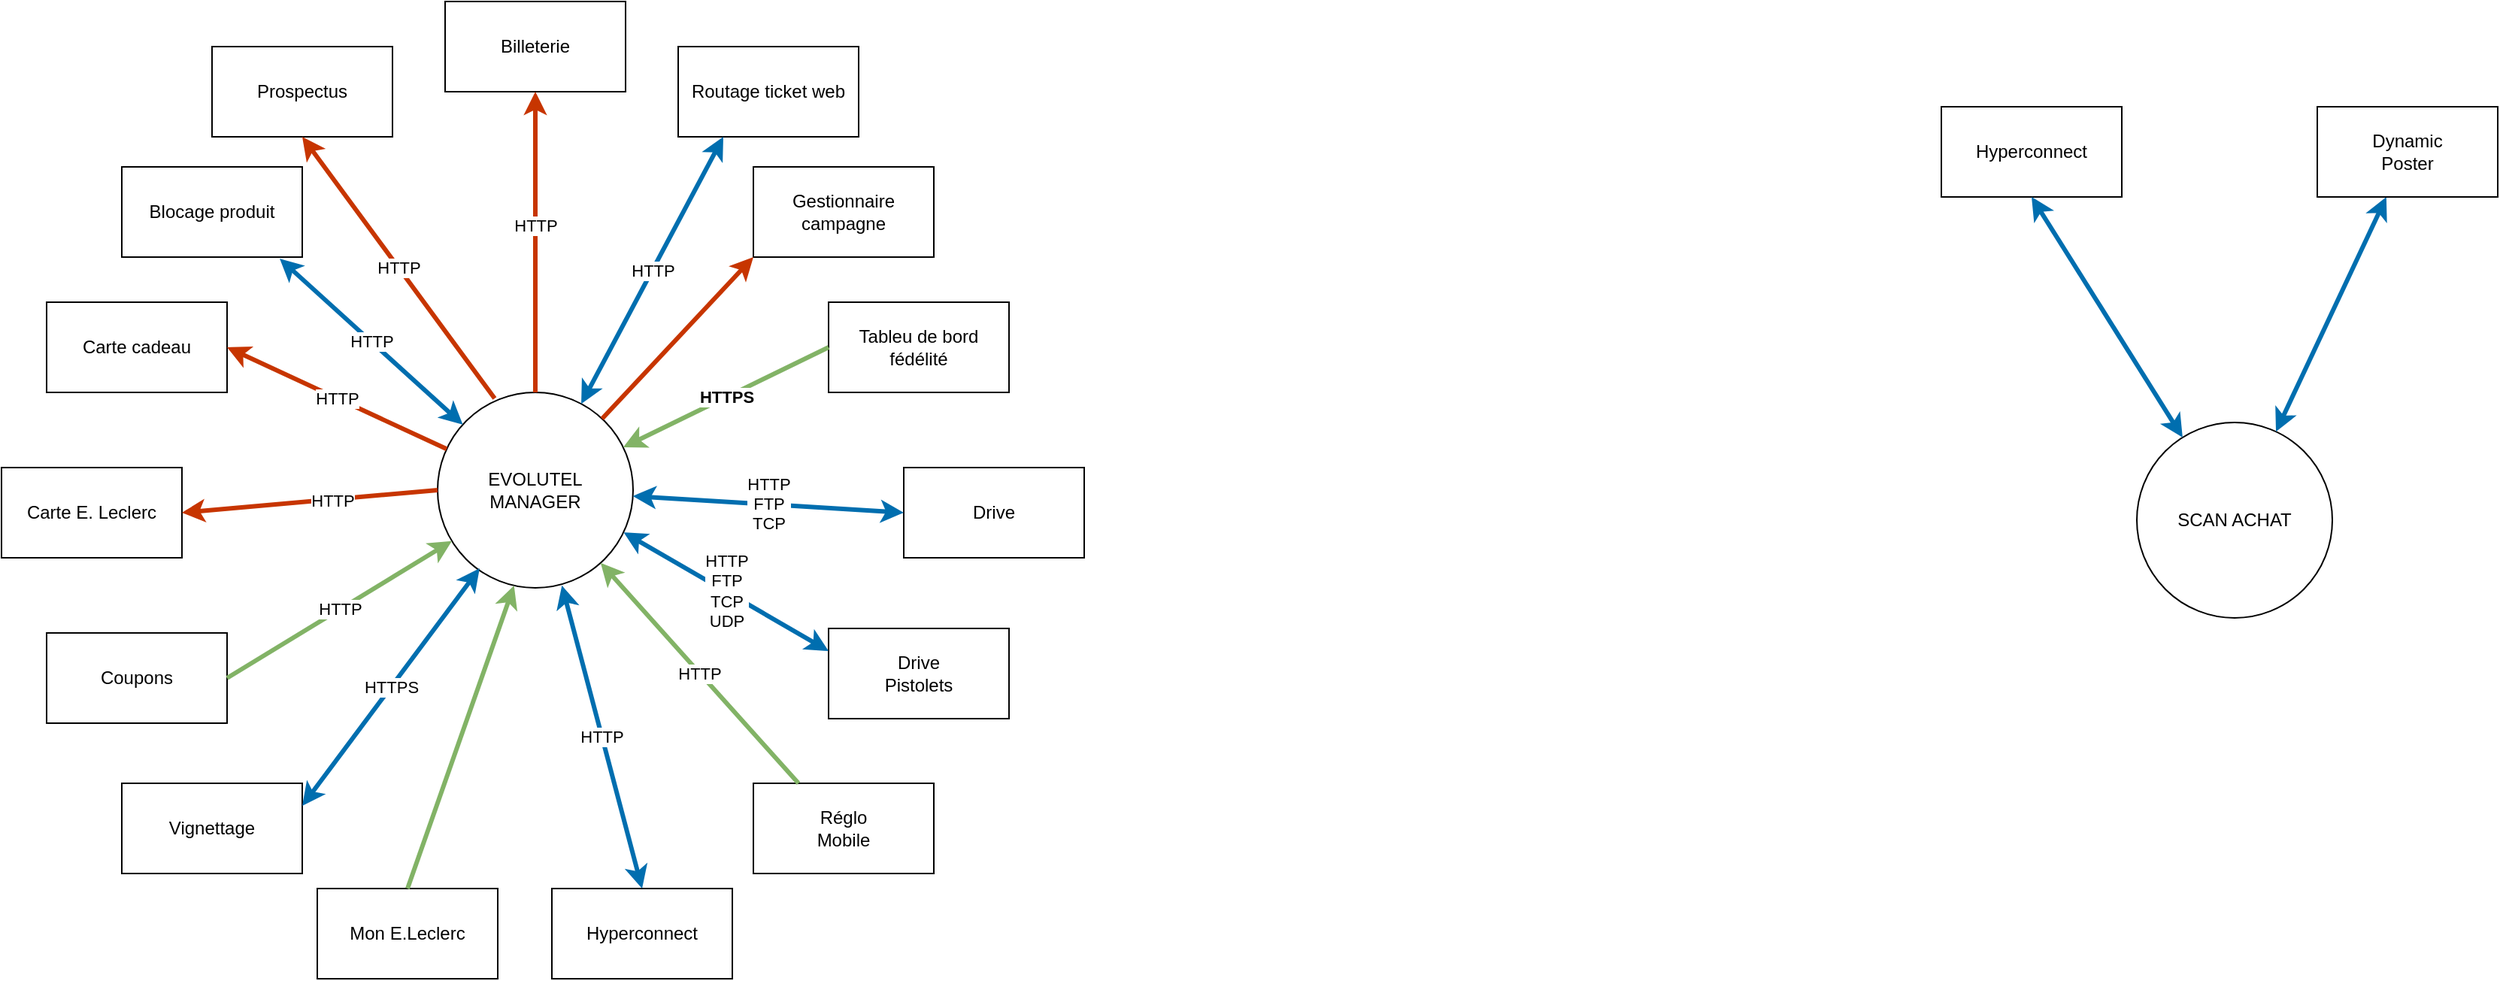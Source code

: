 <mxfile version="14.6.3" type="github" pages="5">
  <diagram name="Gobal" id="42789a77-a242-8287-6e28-9cd8cfd52e62">
    <mxGraphModel dx="1409" dy="1681" grid="1" gridSize="10" guides="1" tooltips="1" connect="1" arrows="1" fold="1" page="1" pageScale="1" pageWidth="1100" pageHeight="850" background="#ffffff" math="0" shadow="0">
      <root>
        <mxCell id="0" />
        <mxCell id="1" parent="0" />
        <mxCell id="cjUqeVApk2GWS8ht3CH_-1" value="Blocage produit" style="rounded=0;whiteSpace=wrap;html=1;" parent="1" vertex="1">
          <mxGeometry x="280" y="-670" width="120" height="60" as="geometry" />
        </mxCell>
        <mxCell id="cjUqeVApk2GWS8ht3CH_-2" value="Prospectus" style="rounded=0;whiteSpace=wrap;html=1;" parent="1" vertex="1">
          <mxGeometry x="340" y="-750" width="120" height="60" as="geometry" />
        </mxCell>
        <mxCell id="cjUqeVApk2GWS8ht3CH_-4" value="Tableu de bord&lt;br&gt;fédélité" style="rounded=0;whiteSpace=wrap;html=1;" parent="1" vertex="1">
          <mxGeometry x="750" y="-580" width="120" height="60" as="geometry" />
        </mxCell>
        <mxCell id="cjUqeVApk2GWS8ht3CH_-5" value="Coupons" style="rounded=0;whiteSpace=wrap;html=1;" parent="1" vertex="1">
          <mxGeometry x="230" y="-360" width="120" height="60" as="geometry" />
        </mxCell>
        <mxCell id="cjUqeVApk2GWS8ht3CH_-6" value="Drive" style="rounded=0;whiteSpace=wrap;html=1;" parent="1" vertex="1">
          <mxGeometry x="800" y="-470" width="120" height="60" as="geometry" />
        </mxCell>
        <mxCell id="cjUqeVApk2GWS8ht3CH_-7" value="Drive&lt;br&gt;Pistolets" style="rounded=0;whiteSpace=wrap;html=1;" parent="1" vertex="1">
          <mxGeometry x="750" y="-363" width="120" height="60" as="geometry" />
        </mxCell>
        <mxCell id="cjUqeVApk2GWS8ht3CH_-8" value="Mon E.Leclerc" style="rounded=0;whiteSpace=wrap;html=1;" parent="1" vertex="1">
          <mxGeometry x="410" y="-190" width="120" height="60" as="geometry" />
        </mxCell>
        <mxCell id="cjUqeVApk2GWS8ht3CH_-9" value="Carte cadeau" style="rounded=0;whiteSpace=wrap;html=1;" parent="1" vertex="1">
          <mxGeometry x="230" y="-580" width="120" height="60" as="geometry" />
        </mxCell>
        <mxCell id="cjUqeVApk2GWS8ht3CH_-10" value="Carte E. Leclerc" style="rounded=0;whiteSpace=wrap;html=1;" parent="1" vertex="1">
          <mxGeometry x="200" y="-470" width="120" height="60" as="geometry" />
        </mxCell>
        <mxCell id="cjUqeVApk2GWS8ht3CH_-12" value="Hyperconnect" style="rounded=0;whiteSpace=wrap;html=1;" parent="1" vertex="1">
          <mxGeometry x="566" y="-190" width="120" height="60" as="geometry" />
        </mxCell>
        <mxCell id="cjUqeVApk2GWS8ht3CH_-13" value="&lt;span&gt;Gestionnaire&lt;/span&gt;&lt;br&gt;&lt;span&gt;campagne&lt;/span&gt;" style="rounded=0;whiteSpace=wrap;html=1;" parent="1" vertex="1">
          <mxGeometry x="700" y="-670" width="120" height="60" as="geometry" />
        </mxCell>
        <mxCell id="cjUqeVApk2GWS8ht3CH_-14" value="&lt;span&gt;Réglo&lt;/span&gt;&lt;br&gt;&lt;span&gt;Mobile&lt;/span&gt;" style="rounded=0;whiteSpace=wrap;html=1;" parent="1" vertex="1">
          <mxGeometry x="700" y="-260" width="120" height="60" as="geometry" />
        </mxCell>
        <mxCell id="cjUqeVApk2GWS8ht3CH_-15" value="EVOLUTEL&lt;br&gt;MANAGER" style="ellipse;whiteSpace=wrap;html=1;aspect=fixed;" parent="1" vertex="1">
          <mxGeometry x="490" y="-520" width="130" height="130" as="geometry" />
        </mxCell>
        <mxCell id="cjUqeVApk2GWS8ht3CH_-18" value="Vignettage" style="rounded=0;whiteSpace=wrap;html=1;" parent="1" vertex="1">
          <mxGeometry x="280" y="-260" width="120" height="60" as="geometry" />
        </mxCell>
        <mxCell id="cjUqeVApk2GWS8ht3CH_-19" value="HTTP" style="endArrow=classic;startArrow=classic;html=1;entryX=0.875;entryY=1.017;entryDx=0;entryDy=0;entryPerimeter=0;jumpSize=6;strokeWidth=3;fillColor=#1ba1e2;strokeColor=#006EAF;" parent="1" source="cjUqeVApk2GWS8ht3CH_-15" target="cjUqeVApk2GWS8ht3CH_-1" edge="1">
          <mxGeometry width="50" height="50" relative="1" as="geometry">
            <mxPoint x="480" y="-510" as="sourcePoint" />
            <mxPoint x="530" y="-560" as="targetPoint" />
          </mxGeometry>
        </mxCell>
        <UserObject label="HTTP" link="data:page/id,YdfyU1ekPT_jXg1x4PKi" id="cjUqeVApk2GWS8ht3CH_-20">
          <mxCell style="endArrow=classic;html=1;entryX=0.5;entryY=1;entryDx=0;entryDy=0;fillColor=#fa6800;strokeColor=#C73500;strokeWidth=3;exitX=0.292;exitY=0.031;exitDx=0;exitDy=0;exitPerimeter=0;" parent="1" source="cjUqeVApk2GWS8ht3CH_-15" target="cjUqeVApk2GWS8ht3CH_-2" edge="1">
            <mxGeometry width="50" height="50" relative="1" as="geometry">
              <mxPoint x="520" y="-500" as="sourcePoint" />
              <mxPoint x="600" y="-540" as="targetPoint" />
            </mxGeometry>
          </mxCell>
        </UserObject>
        <mxCell id="cjUqeVApk2GWS8ht3CH_-21" value="HTTP" style="endArrow=classic;html=1;entryX=1;entryY=0.5;entryDx=0;entryDy=0;fillColor=#fa6800;strokeColor=#C73500;strokeWidth=3;" parent="1" source="cjUqeVApk2GWS8ht3CH_-15" target="cjUqeVApk2GWS8ht3CH_-9" edge="1">
          <mxGeometry width="50" height="50" relative="1" as="geometry">
            <mxPoint x="500" y="-330" as="sourcePoint" />
            <mxPoint x="550" y="-380" as="targetPoint" />
          </mxGeometry>
        </mxCell>
        <mxCell id="cjUqeVApk2GWS8ht3CH_-23" value="" style="endArrow=classic;html=1;entryX=1;entryY=0.5;entryDx=0;entryDy=0;exitX=0;exitY=0.5;exitDx=0;exitDy=0;fillColor=#fa6800;strokeColor=#C73500;strokeWidth=3;" parent="1" source="cjUqeVApk2GWS8ht3CH_-15" target="cjUqeVApk2GWS8ht3CH_-10" edge="1">
          <mxGeometry width="50" height="50" relative="1" as="geometry">
            <mxPoint x="460" y="-360" as="sourcePoint" />
            <mxPoint x="360" y="-450" as="targetPoint" />
          </mxGeometry>
        </mxCell>
        <mxCell id="MgCRQ_QrKGsALLO4jZwV-1" value="HTTP" style="edgeLabel;html=1;align=center;verticalAlign=middle;resizable=0;points=[];" parent="cjUqeVApk2GWS8ht3CH_-23" vertex="1" connectable="0">
          <mxGeometry x="-0.172" y="1" relative="1" as="geometry">
            <mxPoint as="offset" />
          </mxGeometry>
        </mxCell>
        <mxCell id="cjUqeVApk2GWS8ht3CH_-25" value="SCAN ACHAT" style="ellipse;whiteSpace=wrap;html=1;aspect=fixed;" parent="1" vertex="1">
          <mxGeometry x="1620" y="-500" width="130" height="130" as="geometry" />
        </mxCell>
        <mxCell id="cjUqeVApk2GWS8ht3CH_-26" value="" style="endArrow=classic;startArrow=classic;html=1;fillColor=#1ba1e2;strokeColor=#006EAF;strokeWidth=3;" parent="1" source="cjUqeVApk2GWS8ht3CH_-25" target="cjUqeVApk2GWS8ht3CH_-27" edge="1">
          <mxGeometry width="50" height="50" relative="1" as="geometry">
            <mxPoint x="1715" y="-270" as="sourcePoint" />
            <mxPoint x="1765" y="-320" as="targetPoint" />
          </mxGeometry>
        </mxCell>
        <mxCell id="cjUqeVApk2GWS8ht3CH_-27" value="Dynamic&lt;br&gt;Poster" style="rounded=0;whiteSpace=wrap;html=1;" parent="1" vertex="1">
          <mxGeometry x="1740" y="-710" width="120" height="60" as="geometry" />
        </mxCell>
        <mxCell id="cjUqeVApk2GWS8ht3CH_-28" value="HTTP" style="endArrow=classic;html=1;exitX=1;exitY=0.5;exitDx=0;exitDy=0;fillColor=#d5e8d4;strokeColor=#82b366;strokeWidth=3;" parent="1" source="cjUqeVApk2GWS8ht3CH_-5" target="cjUqeVApk2GWS8ht3CH_-15" edge="1">
          <mxGeometry width="50" height="50" relative="1" as="geometry">
            <mxPoint x="500" y="-330" as="sourcePoint" />
            <mxPoint x="550" y="-380" as="targetPoint" />
          </mxGeometry>
        </mxCell>
        <UserObject label="HTTP&lt;br&gt;FTP&lt;br&gt;TCP" link="data:page/id,6Y2IepYYaJpb-mFtjDg2" id="cjUqeVApk2GWS8ht3CH_-29">
          <mxCell style="endArrow=classic;startArrow=classic;html=1;entryX=0;entryY=0.5;entryDx=0;entryDy=0;jumpSize=6;strokeWidth=3;fillColor=#1ba1e2;strokeColor=#006EAF;" parent="1" source="cjUqeVApk2GWS8ht3CH_-15" target="cjUqeVApk2GWS8ht3CH_-6" edge="1">
            <mxGeometry width="50" height="50" relative="1" as="geometry">
              <mxPoint x="500" y="-330" as="sourcePoint" />
              <mxPoint x="550" y="-380" as="targetPoint" />
            </mxGeometry>
          </mxCell>
        </UserObject>
        <mxCell id="cjUqeVApk2GWS8ht3CH_-30" value="" style="endArrow=classic;html=1;entryX=0;entryY=1;entryDx=0;entryDy=0;fillColor=#fa6800;strokeColor=#C73500;strokeWidth=3;" parent="1" source="cjUqeVApk2GWS8ht3CH_-15" target="cjUqeVApk2GWS8ht3CH_-13" edge="1">
          <mxGeometry width="50" height="50" relative="1" as="geometry">
            <mxPoint x="500" y="-330" as="sourcePoint" />
            <mxPoint x="550" y="-380" as="targetPoint" />
          </mxGeometry>
        </mxCell>
        <mxCell id="cjUqeVApk2GWS8ht3CH_-32" value="" style="endArrow=classic;html=1;exitX=0.5;exitY=0;exitDx=0;exitDy=0;fillColor=#d5e8d4;strokeColor=#82b366;strokeWidth=3;entryX=0.391;entryY=0.988;entryDx=0;entryDy=0;entryPerimeter=0;" parent="1" source="cjUqeVApk2GWS8ht3CH_-8" target="cjUqeVApk2GWS8ht3CH_-15" edge="1">
          <mxGeometry width="50" height="50" relative="1" as="geometry">
            <mxPoint x="490" y="-200" as="sourcePoint" />
            <mxPoint x="550" y="-363" as="targetPoint" />
          </mxGeometry>
        </mxCell>
        <mxCell id="cjUqeVApk2GWS8ht3CH_-33" value="Routage ticket web" style="rounded=0;whiteSpace=wrap;html=1;" parent="1" vertex="1">
          <mxGeometry x="650" y="-750" width="120" height="60" as="geometry" />
        </mxCell>
        <mxCell id="cjUqeVApk2GWS8ht3CH_-34" value="HTTP" style="endArrow=classic;startArrow=classic;html=1;entryX=0.636;entryY=0.988;entryDx=0;entryDy=0;exitX=0.5;exitY=0;exitDx=0;exitDy=0;jumpSize=6;strokeWidth=3;fillColor=#1ba1e2;strokeColor=#006EAF;entryPerimeter=0;" parent="1" source="cjUqeVApk2GWS8ht3CH_-12" target="cjUqeVApk2GWS8ht3CH_-15" edge="1">
          <mxGeometry width="50" height="50" relative="1" as="geometry">
            <mxPoint x="500" y="-330" as="sourcePoint" />
            <mxPoint x="550" y="-380" as="targetPoint" />
          </mxGeometry>
        </mxCell>
        <mxCell id="cjUqeVApk2GWS8ht3CH_-35" value="Hyperconnect" style="rounded=0;whiteSpace=wrap;html=1;" parent="1" vertex="1">
          <mxGeometry x="1490" y="-710" width="120" height="60" as="geometry" />
        </mxCell>
        <mxCell id="cjUqeVApk2GWS8ht3CH_-36" value="" style="endArrow=classic;startArrow=classic;html=1;entryX=0.5;entryY=1;entryDx=0;entryDy=0;fillColor=#1ba1e2;strokeColor=#006EAF;strokeWidth=3;" parent="1" source="cjUqeVApk2GWS8ht3CH_-25" target="cjUqeVApk2GWS8ht3CH_-35" edge="1">
          <mxGeometry width="50" height="50" relative="1" as="geometry">
            <mxPoint x="830" y="-340" as="sourcePoint" />
            <mxPoint x="880" y="-390" as="targetPoint" />
          </mxGeometry>
        </mxCell>
        <mxCell id="cjUqeVApk2GWS8ht3CH_-37" value="HTTP" style="endArrow=classic;html=1;exitX=0.25;exitY=0;exitDx=0;exitDy=0;fillColor=#d5e8d4;strokeColor=#82b366;strokeWidth=3;" parent="1" source="cjUqeVApk2GWS8ht3CH_-14" target="cjUqeVApk2GWS8ht3CH_-15" edge="1">
          <mxGeometry width="50" height="50" relative="1" as="geometry">
            <mxPoint x="500" y="-330" as="sourcePoint" />
            <mxPoint x="550" y="-380" as="targetPoint" />
          </mxGeometry>
        </mxCell>
        <mxCell id="cjUqeVApk2GWS8ht3CH_-38" value="HTTP" style="endArrow=classic;startArrow=classic;html=1;entryX=0.25;entryY=1;entryDx=0;entryDy=0;jumpSize=6;strokeWidth=3;fillColor=#1ba1e2;strokeColor=#006EAF;" parent="1" source="cjUqeVApk2GWS8ht3CH_-15" target="cjUqeVApk2GWS8ht3CH_-33" edge="1">
          <mxGeometry width="50" height="50" relative="1" as="geometry">
            <mxPoint x="500" y="-330" as="sourcePoint" />
            <mxPoint x="550" y="-380" as="targetPoint" />
          </mxGeometry>
        </mxCell>
        <mxCell id="cjUqeVApk2GWS8ht3CH_-39" value="&lt;b&gt;HTTPS&lt;/b&gt;" style="endArrow=classic;html=1;exitX=0;exitY=0.5;exitDx=0;exitDy=0;fillColor=#d5e8d4;strokeColor=#82b366;strokeWidth=3;" parent="1" source="cjUqeVApk2GWS8ht3CH_-4" target="cjUqeVApk2GWS8ht3CH_-15" edge="1">
          <mxGeometry width="50" height="50" relative="1" as="geometry">
            <mxPoint x="500" y="-330" as="sourcePoint" />
            <mxPoint x="550" y="-380" as="targetPoint" />
          </mxGeometry>
        </mxCell>
        <mxCell id="cjUqeVApk2GWS8ht3CH_-40" value="HTTPS" style="endArrow=classic;startArrow=classic;html=1;entryX=0.215;entryY=0.9;entryDx=0;entryDy=0;entryPerimeter=0;exitX=1;exitY=0.25;exitDx=0;exitDy=0;jumpSize=6;strokeWidth=3;fillColor=#1ba1e2;strokeColor=#006EAF;" parent="1" source="cjUqeVApk2GWS8ht3CH_-18" target="cjUqeVApk2GWS8ht3CH_-15" edge="1">
          <mxGeometry width="50" height="50" relative="1" as="geometry">
            <mxPoint x="390" y="-260" as="sourcePoint" />
            <mxPoint x="440" y="-310" as="targetPoint" />
          </mxGeometry>
        </mxCell>
        <mxCell id="WqXoFcMLrDLtS9n8bnBN-1" value="Billeterie" style="rounded=0;whiteSpace=wrap;html=1;" parent="1" vertex="1">
          <mxGeometry x="495" y="-780" width="120" height="60" as="geometry" />
        </mxCell>
        <mxCell id="d8QMvgP-kERJFUEV_VHJ-1" value="HTTP&lt;br&gt;FTP&lt;br&gt;TCP&lt;br&gt;UDP" style="endArrow=classic;startArrow=classic;html=1;entryX=0;entryY=0.25;entryDx=0;entryDy=0;jumpSize=6;strokeWidth=3;fillColor=#1ba1e2;strokeColor=#006EAF;exitX=0.952;exitY=0.716;exitDx=0;exitDy=0;exitPerimeter=0;" parent="1" source="cjUqeVApk2GWS8ht3CH_-15" target="cjUqeVApk2GWS8ht3CH_-7" edge="1">
          <mxGeometry width="50" height="50" relative="1" as="geometry">
            <mxPoint x="629.892" y="-441.256" as="sourcePoint" />
            <mxPoint x="810" y="-430" as="targetPoint" />
          </mxGeometry>
        </mxCell>
        <mxCell id="uPvuO11_hCRIIVHD5bkV-3" value="" style="endArrow=classic;html=1;entryX=0.5;entryY=1;entryDx=0;entryDy=0;exitX=0.5;exitY=0;exitDx=0;exitDy=0;fillColor=#fa6800;strokeColor=#C73500;strokeWidth=3;" parent="1" source="cjUqeVApk2GWS8ht3CH_-15" target="WqXoFcMLrDLtS9n8bnBN-1" edge="1">
          <mxGeometry width="50" height="50" relative="1" as="geometry">
            <mxPoint x="580.0" y="-580" as="sourcePoint" />
            <mxPoint x="410" y="-565" as="targetPoint" />
          </mxGeometry>
        </mxCell>
        <mxCell id="uPvuO11_hCRIIVHD5bkV-4" value="HTTP" style="edgeLabel;html=1;align=center;verticalAlign=middle;resizable=0;points=[];" parent="uPvuO11_hCRIIVHD5bkV-3" vertex="1" connectable="0">
          <mxGeometry x="-0.172" y="1" relative="1" as="geometry">
            <mxPoint x="1" y="-28" as="offset" />
          </mxGeometry>
        </mxCell>
      </root>
    </mxGraphModel>
  </diagram>
  <diagram id="6Y2IepYYaJpb-mFtjDg2" name="EVOMAN-Drive">
    <mxGraphModel dx="2238" dy="1949" grid="1" gridSize="10" guides="1" tooltips="1" connect="1" arrows="1" fold="1" page="1" pageScale="1" pageWidth="1169" pageHeight="827" math="0" shadow="0">
      <root>
        <mxCell id="P7PNoElViBj6p58eGYHZ-0" />
        <mxCell id="P7PNoElViBj6p58eGYHZ-1" parent="P7PNoElViBj6p58eGYHZ-0" />
        <mxCell id="BB9pNqMXX_WoXymn9vy_-0" value="PANAREA" style="rounded=0;whiteSpace=wrap;html=1;align=left;verticalAlign=top;fillColor=#fff2cc;strokeColor=#d6b656;" parent="P7PNoElViBj6p58eGYHZ-1" vertex="1">
          <mxGeometry x="30" y="-730" width="1110" height="117" as="geometry" />
        </mxCell>
        <mxCell id="BB9pNqMXX_WoXymn9vy_-1" value="EVOLUTEL MANAGER" style="rounded=0;whiteSpace=wrap;html=1;verticalAlign=bottom;align=left;fillColor=#d5e8d4;strokeColor=#82b366;" parent="P7PNoElViBj6p58eGYHZ-1" vertex="1">
          <mxGeometry x="30" y="-450" width="1110" height="140" as="geometry" />
        </mxCell>
        <mxCell id="BB9pNqMXX_WoXymn9vy_-3" value="Drive" style="rounded=0;whiteSpace=wrap;html=1;fillColor=#dae8fc;strokeColor=#6c8ebf;" parent="P7PNoElViBj6p58eGYHZ-1" vertex="1">
          <mxGeometry x="30" y="-810" width="1110" height="30" as="geometry" />
        </mxCell>
        <mxCell id="BB9pNqMXX_WoXymn9vy_-4" value="Http 7019&lt;br&gt;Récupération données carte fidélité&lt;br&gt;(Soldes des cumuls locaux)" style="endArrow=classic;html=1;strokeWidth=3;entryX=0.074;entryY=0.009;entryDx=0;entryDy=0;entryPerimeter=0;" parent="P7PNoElViBj6p58eGYHZ-1" target="uTbzS9QQslVWUcKv1aM8-0" edge="1">
          <mxGeometry x="-0.369" y="9" width="50" height="50" relative="1" as="geometry">
            <mxPoint x="149" y="-640" as="sourcePoint" />
            <mxPoint x="210" y="-500" as="targetPoint" />
            <mxPoint as="offset" />
          </mxGeometry>
        </mxCell>
        <mxCell id="uTbzS9QQslVWUcKv1aM8-0" value="Services applicatifs" style="rounded=1;whiteSpace=wrap;html=1;align=center;" parent="P7PNoElViBj6p58eGYHZ-1" vertex="1">
          <mxGeometry x="100" y="-415" width="610" height="60" as="geometry" />
        </mxCell>
        <mxCell id="AcMeh0lvonfxq2-QzB9D-0" value="FTP 21&lt;br&gt;Exportation fichiers &lt;br&gt;assortiments" style="endArrow=classic;html=1;strokeWidth=3;entryX=0.285;entryY=0.033;entryDx=0;entryDy=0;entryPerimeter=0;" parent="P7PNoElViBj6p58eGYHZ-1" edge="1">
          <mxGeometry x="0.318" width="50" height="50" relative="1" as="geometry">
            <mxPoint x="481" y="-630" as="sourcePoint" />
            <mxPoint x="481.43" y="-415.02" as="targetPoint" />
            <mxPoint as="offset" />
          </mxGeometry>
        </mxCell>
        <mxCell id="AcMeh0lvonfxq2-QzB9D-2" value="TCP 1008&lt;br&gt;Exportation&amp;nbsp;&lt;br&gt;tickets à consolider" style="endArrow=classic;html=1;strokeWidth=3;" parent="P7PNoElViBj6p58eGYHZ-1" edge="1">
          <mxGeometry x="-0.339" y="-3" width="50" height="50" relative="1" as="geometry">
            <mxPoint x="588" y="-630" as="sourcePoint" />
            <mxPoint x="588.48" y="-415" as="targetPoint" />
            <mxPoint as="offset" />
          </mxGeometry>
        </mxCell>
        <mxCell id="AcMeh0lvonfxq2-QzB9D-3" value="TCP 1008&lt;br&gt;Réplication POS" style="endArrow=classic;html=1;strokeWidth=3;" parent="P7PNoElViBj6p58eGYHZ-1" edge="1">
          <mxGeometry x="0.343" y="-1" width="50" height="50" relative="1" as="geometry">
            <mxPoint x="670" y="-630" as="sourcePoint" />
            <mxPoint x="670" y="-417" as="targetPoint" />
            <mxPoint as="offset" />
          </mxGeometry>
        </mxCell>
        <mxCell id="BB9pNqMXX_WoXymn9vy_-6" value="SGBD&amp;nbsp;&lt;span&gt;MD*&lt;br&gt;&lt;/span&gt;DRIVE TRAITEMENT" style="rounded=1;whiteSpace=wrap;html=1;align=center;" parent="P7PNoElViBj6p58eGYHZ-1" vertex="1">
          <mxGeometry x="110" y="-690" width="610" height="60" as="geometry" />
        </mxCell>
        <mxCell id="5MegrP7S5qQtaMshxKmQ-1" value="SGBD&amp;nbsp;&lt;span&gt;MGT&lt;br&gt;&lt;/span&gt;DRIVE" style="rounded=1;whiteSpace=wrap;html=1;align=center;" parent="P7PNoElViBj6p58eGYHZ-1" vertex="1">
          <mxGeometry x="740" y="-690" width="370" height="60" as="geometry" />
        </mxCell>
        <mxCell id="5MegrP7S5qQtaMshxKmQ-2" value="TCP 7014&lt;br&gt;Envoi de message &lt;br&gt;push au portail" style="endArrow=classic;html=1;strokeWidth=3;" parent="P7PNoElViBj6p58eGYHZ-1" edge="1">
          <mxGeometry x="0.343" y="-1" width="50" height="50" relative="1" as="geometry">
            <mxPoint x="840" y="-628" as="sourcePoint" />
            <mxPoint x="840" y="-415" as="targetPoint" />
            <mxPoint as="offset" />
          </mxGeometry>
        </mxCell>
        <mxCell id="5MegrP7S5qQtaMshxKmQ-3" value="FTP 20&lt;br&gt;FTP Control" style="endArrow=classic;html=1;strokeWidth=3;exitX=0.269;exitY=0.028;exitDx=0;exitDy=0;entryX=0.25;entryY=1;entryDx=0;entryDy=0;exitPerimeter=0;" parent="P7PNoElViBj6p58eGYHZ-1" source="uTbzS9QQslVWUcKv1aM8-0" target="BB9pNqMXX_WoXymn9vy_-6" edge="1">
          <mxGeometry x="-0.204" y="1" width="50" height="50" relative="1" as="geometry">
            <mxPoint x="400" y="-628" as="sourcePoint" />
            <mxPoint x="340" y="-590" as="targetPoint" />
            <mxPoint as="offset" />
          </mxGeometry>
        </mxCell>
        <mxCell id="5MegrP7S5qQtaMshxKmQ-4" value="Intranet WebAPI" style="rounded=1;whiteSpace=wrap;html=1;align=center;" parent="P7PNoElViBj6p58eGYHZ-1" vertex="1">
          <mxGeometry x="740" y="-413" width="370" height="60" as="geometry" />
        </mxCell>
      </root>
    </mxGraphModel>
  </diagram>
  <diagram id="YdfyU1ekPT_jXg1x4PKi" name="EVOMAN-Prospectus">
    <mxGraphModel dx="1022" dy="1533" grid="1" gridSize="10" guides="1" tooltips="1" connect="1" arrows="1" fold="1" page="1" pageScale="1" pageWidth="1169" pageHeight="827" math="0" shadow="0">
      <root>
        <mxCell id="piz7WXBR5s2gl1tNJ_nh-0" />
        <mxCell id="piz7WXBR5s2gl1tNJ_nh-1" parent="piz7WXBR5s2gl1tNJ_nh-0" />
        <mxCell id="bNL38dug7IJ9PwPlVPA8-0" value="BIONI" style="rounded=0;whiteSpace=wrap;html=1;align=left;verticalAlign=top;" parent="piz7WXBR5s2gl1tNJ_nh-1" vertex="1">
          <mxGeometry x="60" y="-730" width="220" height="117" as="geometry" />
        </mxCell>
        <mxCell id="nBMwI2XKBR72Kw4rmZRW-1" value="EVOLUTEL MANAGER" style="rounded=0;whiteSpace=wrap;html=1;verticalAlign=bottom;align=left;" parent="piz7WXBR5s2gl1tNJ_nh-1" vertex="1">
          <mxGeometry x="30" y="-450" width="1110" height="140" as="geometry" />
        </mxCell>
        <mxCell id="nBMwI2XKBR72Kw4rmZRW-2" value="SGBD&lt;br&gt;BIONI-N001" style="ellipse;whiteSpace=wrap;html=1;" parent="piz7WXBR5s2gl1tNJ_nh-1" vertex="1">
          <mxGeometry x="110" y="-703" width="120" height="80" as="geometry" />
        </mxCell>
        <mxCell id="nBMwI2XKBR72Kw4rmZRW-3" value="Prospectus" style="rounded=0;whiteSpace=wrap;html=1;" parent="piz7WXBR5s2gl1tNJ_nh-1" vertex="1">
          <mxGeometry x="30" y="-810" width="1110" height="30" as="geometry" />
        </mxCell>
        <mxCell id="nBMwI2XKBR72Kw4rmZRW-4" value="Http&lt;br&gt;Récupération des prospectus &lt;br&gt;par le Kiosk" style="endArrow=classic;html=1;strokeWidth=3;" parent="piz7WXBR5s2gl1tNJ_nh-1" source="5DignP65wJc1-K_qdRmw-0" target="nBMwI2XKBR72Kw4rmZRW-2" edge="1">
          <mxGeometry width="50" height="50" relative="1" as="geometry">
            <mxPoint x="330" y="-570" as="sourcePoint" />
            <mxPoint x="380" y="-620" as="targetPoint" />
          </mxGeometry>
        </mxCell>
        <mxCell id="5DignP65wJc1-K_qdRmw-0" value="Services&lt;br&gt;Applicatifs" style="ellipse;whiteSpace=wrap;html=1;" parent="piz7WXBR5s2gl1tNJ_nh-1" vertex="1">
          <mxGeometry x="110" y="-440" width="120" height="80" as="geometry" />
        </mxCell>
      </root>
    </mxGraphModel>
  </diagram>
  <diagram id="aaZaYMJBjleXbrwLZoyh" name="EVOMAN-Blocage produit">
    <mxGraphModel dx="1022" dy="1533" grid="1" gridSize="10" guides="1" tooltips="1" connect="1" arrows="1" fold="1" page="1" pageScale="1" pageWidth="1169" pageHeight="827" math="0" shadow="0">
      <root>
        <mxCell id="RykjNJRXog3XL3GIuwE6-0" />
        <mxCell id="RykjNJRXog3XL3GIuwE6-1" parent="RykjNJRXog3XL3GIuwE6-0" />
        <mxCell id="FnQxHOIAw36WwaJKrpvX-0" value="" style="rounded=0;whiteSpace=wrap;html=1;align=left;verticalAlign=top;" parent="RykjNJRXog3XL3GIuwE6-1" vertex="1">
          <mxGeometry x="120" y="-700" width="350" height="220" as="geometry" />
        </mxCell>
        <mxCell id="FnQxHOIAw36WwaJKrpvX-1" value="EVOMAN1&lt;br&gt;EVO12-WEBAPI" style="rounded=0;whiteSpace=wrap;html=1;" parent="RykjNJRXog3XL3GIuwE6-1" vertex="1">
          <mxGeometry x="30" y="-280" width="610" height="140" as="geometry" />
        </mxCell>
        <mxCell id="FnQxHOIAw36WwaJKrpvX-2" value="SGBD" style="ellipse;whiteSpace=wrap;html=1;" parent="RykjNJRXog3XL3GIuwE6-1" vertex="1">
          <mxGeometry x="170" y="-570" width="270" height="80" as="geometry" />
        </mxCell>
        <mxCell id="FnQxHOIAw36WwaJKrpvX-3" value="Blocage produit" style="rounded=0;whiteSpace=wrap;html=1;" parent="RykjNJRXog3XL3GIuwE6-1" vertex="1">
          <mxGeometry x="20" y="-810" width="1120" height="30" as="geometry" />
        </mxCell>
        <mxCell id="FnQxHOIAw36WwaJKrpvX-4" value="Récupération ordre de rappel&lt;br&gt;+ PDF ou doucment" style="endArrow=classic;html=1;strokeWidth=3;exitX=0.698;exitY=0;exitDx=0;exitDy=0;exitPerimeter=0;" parent="RykjNJRXog3XL3GIuwE6-1" source="FnQxHOIAw36WwaJKrpvX-1" target="FnQxHOIAw36WwaJKrpvX-2" edge="1">
          <mxGeometry width="50" height="50" relative="1" as="geometry">
            <mxPoint x="440" y="-290" as="sourcePoint" />
            <mxPoint x="470" y="-390" as="targetPoint" />
          </mxGeometry>
        </mxCell>
        <mxCell id="FnQxHOIAw36WwaJKrpvX-5" value="Diffsuion des nouveaux&amp;nbsp;&lt;br&gt;ordres de rappels" style="endArrow=classic;html=1;strokeWidth=3;exitX=0.415;exitY=1.013;exitDx=0;exitDy=0;entryX=0.25;entryY=0;entryDx=0;entryDy=0;exitPerimeter=0;" parent="RykjNJRXog3XL3GIuwE6-1" source="FnQxHOIAw36WwaJKrpvX-2" target="FnQxHOIAw36WwaJKrpvX-1" edge="1">
          <mxGeometry width="50" height="50" relative="1" as="geometry">
            <mxPoint x="560" y="-610" as="sourcePoint" />
            <mxPoint x="610" y="-660" as="targetPoint" />
          </mxGeometry>
        </mxCell>
      </root>
    </mxGraphModel>
  </diagram>
  <diagram id="7xugq63zPVYLLtaZlk7-" name="SCANACHAT-DynamicPoster">
    <mxGraphModel dx="1022" dy="706" grid="1" gridSize="10" guides="1" tooltips="1" connect="1" arrows="1" fold="1" page="1" pageScale="1" pageWidth="1169" pageHeight="827" math="0" shadow="0">
      <root>
        <mxCell id="b-sExALxyC8tUw6z_0qy-0" />
        <mxCell id="b-sExALxyC8tUw6z_0qy-1" parent="b-sExALxyC8tUw6z_0qy-0" />
      </root>
    </mxGraphModel>
  </diagram>
</mxfile>
